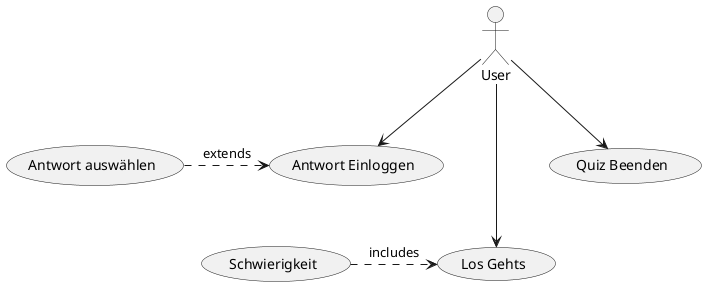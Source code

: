 @startuml
'https://plantuml.com/use-case-diagram






User ---> (Los Gehts)
(Antwort auswählen).>(Antwort Einloggen) :extends
User -->(Antwort Einloggen)
(Schwierigkeit).>(Los Gehts) :includes
User --> (Quiz Beenden)








@enduml